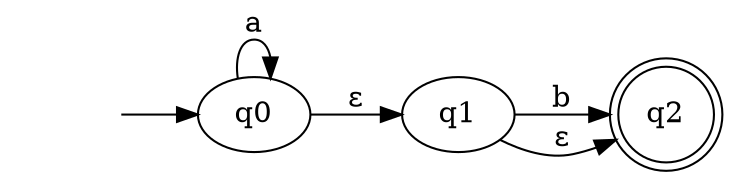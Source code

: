 digraph graph_1
{
	rankdir =  LR; node_start [label = "", shape = none]; 
	node_start ->  q0; 
	q2 [label =q2, shape = doublecircle]; 
	q0 -> q1 [label=ε]; 
	q0 -> q0 [label=a]; 
	q1 -> q2 [label=b]; 
	q1 -> q2 [label=ε]; 
}